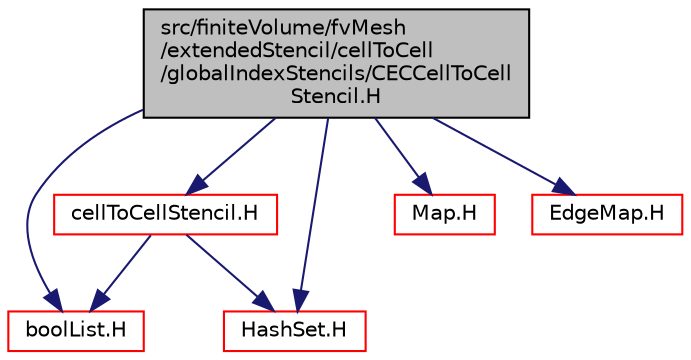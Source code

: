 digraph "src/finiteVolume/fvMesh/extendedStencil/cellToCell/globalIndexStencils/CECCellToCellStencil.H"
{
  bgcolor="transparent";
  edge [fontname="Helvetica",fontsize="10",labelfontname="Helvetica",labelfontsize="10"];
  node [fontname="Helvetica",fontsize="10",shape=record];
  Node0 [label="src/finiteVolume/fvMesh\l/extendedStencil/cellToCell\l/globalIndexStencils/CECCellToCell\lStencil.H",height=0.2,width=0.4,color="black", fillcolor="grey75", style="filled", fontcolor="black"];
  Node0 -> Node1 [color="midnightblue",fontsize="10",style="solid",fontname="Helvetica"];
  Node1 [label="cellToCellStencil.H",height=0.2,width=0.4,color="red",URL="$a03536.html"];
  Node1 -> Node86 [color="midnightblue",fontsize="10",style="solid",fontname="Helvetica"];
  Node86 [label="boolList.H",height=0.2,width=0.4,color="red",URL="$a12920.html"];
  Node1 -> Node87 [color="midnightblue",fontsize="10",style="solid",fontname="Helvetica"];
  Node87 [label="HashSet.H",height=0.2,width=0.4,color="red",URL="$a09173.html"];
  Node0 -> Node86 [color="midnightblue",fontsize="10",style="solid",fontname="Helvetica"];
  Node0 -> Node87 [color="midnightblue",fontsize="10",style="solid",fontname="Helvetica"];
  Node0 -> Node172 [color="midnightblue",fontsize="10",style="solid",fontname="Helvetica"];
  Node172 [label="Map.H",height=0.2,width=0.4,color="red",URL="$a09191.html"];
  Node0 -> Node173 [color="midnightblue",fontsize="10",style="solid",fontname="Helvetica"];
  Node173 [label="EdgeMap.H",height=0.2,width=0.4,color="red",URL="$a12074.html"];
}
